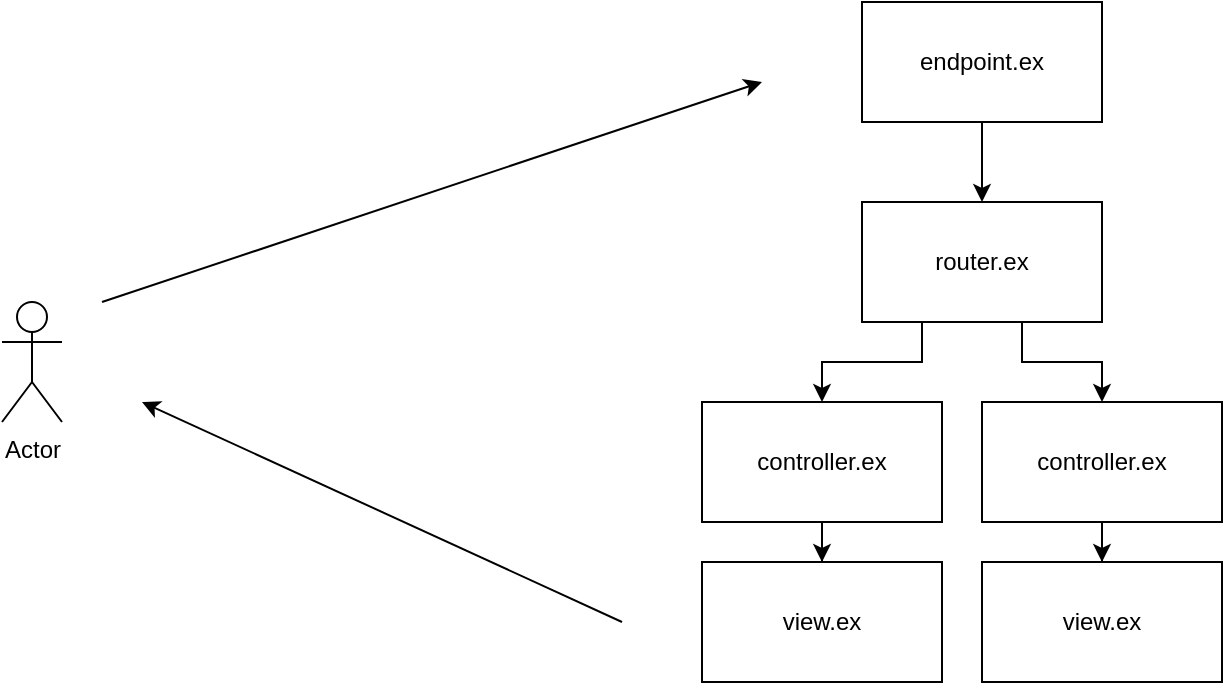 <mxfile version="15.2.9" type="github">
  <diagram id="TCPcGoRwd8Ckm71j1jPV" name="Page-1">
    <mxGraphModel dx="1422" dy="763" grid="1" gridSize="10" guides="1" tooltips="1" connect="1" arrows="1" fold="1" page="1" pageScale="1" pageWidth="850" pageHeight="1100" math="0" shadow="0">
      <root>
        <mxCell id="0" />
        <mxCell id="1" parent="0" />
        <mxCell id="X2hsL6l2no8eATCDdfKI-1" value="Actor" style="shape=umlActor;verticalLabelPosition=bottom;verticalAlign=top;html=1;outlineConnect=0;" vertex="1" parent="1">
          <mxGeometry x="160" y="300" width="30" height="60" as="geometry" />
        </mxCell>
        <mxCell id="X2hsL6l2no8eATCDdfKI-3" value="endpoint.ex" style="rounded=0;whiteSpace=wrap;html=1;" vertex="1" parent="1">
          <mxGeometry x="590" y="150" width="120" height="60" as="geometry" />
        </mxCell>
        <mxCell id="X2hsL6l2no8eATCDdfKI-16" value="" style="edgeStyle=orthogonalEdgeStyle;rounded=0;orthogonalLoop=1;jettySize=auto;html=1;entryX=0.5;entryY=0;entryDx=0;entryDy=0;exitX=0.25;exitY=1;exitDx=0;exitDy=0;" edge="1" parent="1" source="X2hsL6l2no8eATCDdfKI-4" target="X2hsL6l2no8eATCDdfKI-5">
          <mxGeometry relative="1" as="geometry">
            <mxPoint x="610" y="320" as="sourcePoint" />
          </mxGeometry>
        </mxCell>
        <mxCell id="X2hsL6l2no8eATCDdfKI-17" value="" style="edgeStyle=orthogonalEdgeStyle;rounded=0;orthogonalLoop=1;jettySize=auto;html=1;" edge="1" parent="1" source="X2hsL6l2no8eATCDdfKI-4" target="X2hsL6l2no8eATCDdfKI-10">
          <mxGeometry relative="1" as="geometry">
            <Array as="points">
              <mxPoint x="670" y="330" />
              <mxPoint x="710" y="330" />
            </Array>
          </mxGeometry>
        </mxCell>
        <mxCell id="X2hsL6l2no8eATCDdfKI-4" value="router.ex" style="rounded=0;whiteSpace=wrap;html=1;" vertex="1" parent="1">
          <mxGeometry x="590" y="250" width="120" height="60" as="geometry" />
        </mxCell>
        <mxCell id="X2hsL6l2no8eATCDdfKI-18" value="" style="edgeStyle=orthogonalEdgeStyle;rounded=0;orthogonalLoop=1;jettySize=auto;html=1;" edge="1" parent="1" source="X2hsL6l2no8eATCDdfKI-5" target="X2hsL6l2no8eATCDdfKI-7">
          <mxGeometry relative="1" as="geometry" />
        </mxCell>
        <mxCell id="X2hsL6l2no8eATCDdfKI-5" value="&lt;div&gt;controller.ex&lt;/div&gt;" style="rounded=0;whiteSpace=wrap;html=1;" vertex="1" parent="1">
          <mxGeometry x="510" y="350" width="120" height="60" as="geometry" />
        </mxCell>
        <mxCell id="X2hsL6l2no8eATCDdfKI-7" value="view.ex" style="rounded=0;whiteSpace=wrap;html=1;" vertex="1" parent="1">
          <mxGeometry x="510" y="430" width="120" height="60" as="geometry" />
        </mxCell>
        <mxCell id="X2hsL6l2no8eATCDdfKI-8" value="" style="endArrow=classic;html=1;" edge="1" parent="1">
          <mxGeometry width="50" height="50" relative="1" as="geometry">
            <mxPoint x="210" y="300" as="sourcePoint" />
            <mxPoint x="540" y="190" as="targetPoint" />
          </mxGeometry>
        </mxCell>
        <mxCell id="X2hsL6l2no8eATCDdfKI-9" value="" style="endArrow=classic;html=1;" edge="1" parent="1">
          <mxGeometry width="50" height="50" relative="1" as="geometry">
            <mxPoint x="470" y="460" as="sourcePoint" />
            <mxPoint x="230" y="350" as="targetPoint" />
          </mxGeometry>
        </mxCell>
        <mxCell id="X2hsL6l2no8eATCDdfKI-14" value="" style="edgeStyle=orthogonalEdgeStyle;rounded=0;orthogonalLoop=1;jettySize=auto;html=1;" edge="1" parent="1" source="X2hsL6l2no8eATCDdfKI-10" target="X2hsL6l2no8eATCDdfKI-11">
          <mxGeometry relative="1" as="geometry" />
        </mxCell>
        <mxCell id="X2hsL6l2no8eATCDdfKI-10" value="&lt;div&gt;controller.ex&lt;/div&gt;" style="rounded=0;whiteSpace=wrap;html=1;" vertex="1" parent="1">
          <mxGeometry x="650" y="350" width="120" height="60" as="geometry" />
        </mxCell>
        <mxCell id="X2hsL6l2no8eATCDdfKI-11" value="view.ex" style="rounded=0;whiteSpace=wrap;html=1;" vertex="1" parent="1">
          <mxGeometry x="650" y="430" width="120" height="60" as="geometry" />
        </mxCell>
        <mxCell id="X2hsL6l2no8eATCDdfKI-12" value="" style="endArrow=classic;html=1;" edge="1" parent="1" source="X2hsL6l2no8eATCDdfKI-3" target="X2hsL6l2no8eATCDdfKI-4">
          <mxGeometry width="50" height="50" relative="1" as="geometry">
            <mxPoint x="310" y="420" as="sourcePoint" />
            <mxPoint x="360" y="370" as="targetPoint" />
          </mxGeometry>
        </mxCell>
      </root>
    </mxGraphModel>
  </diagram>
</mxfile>
